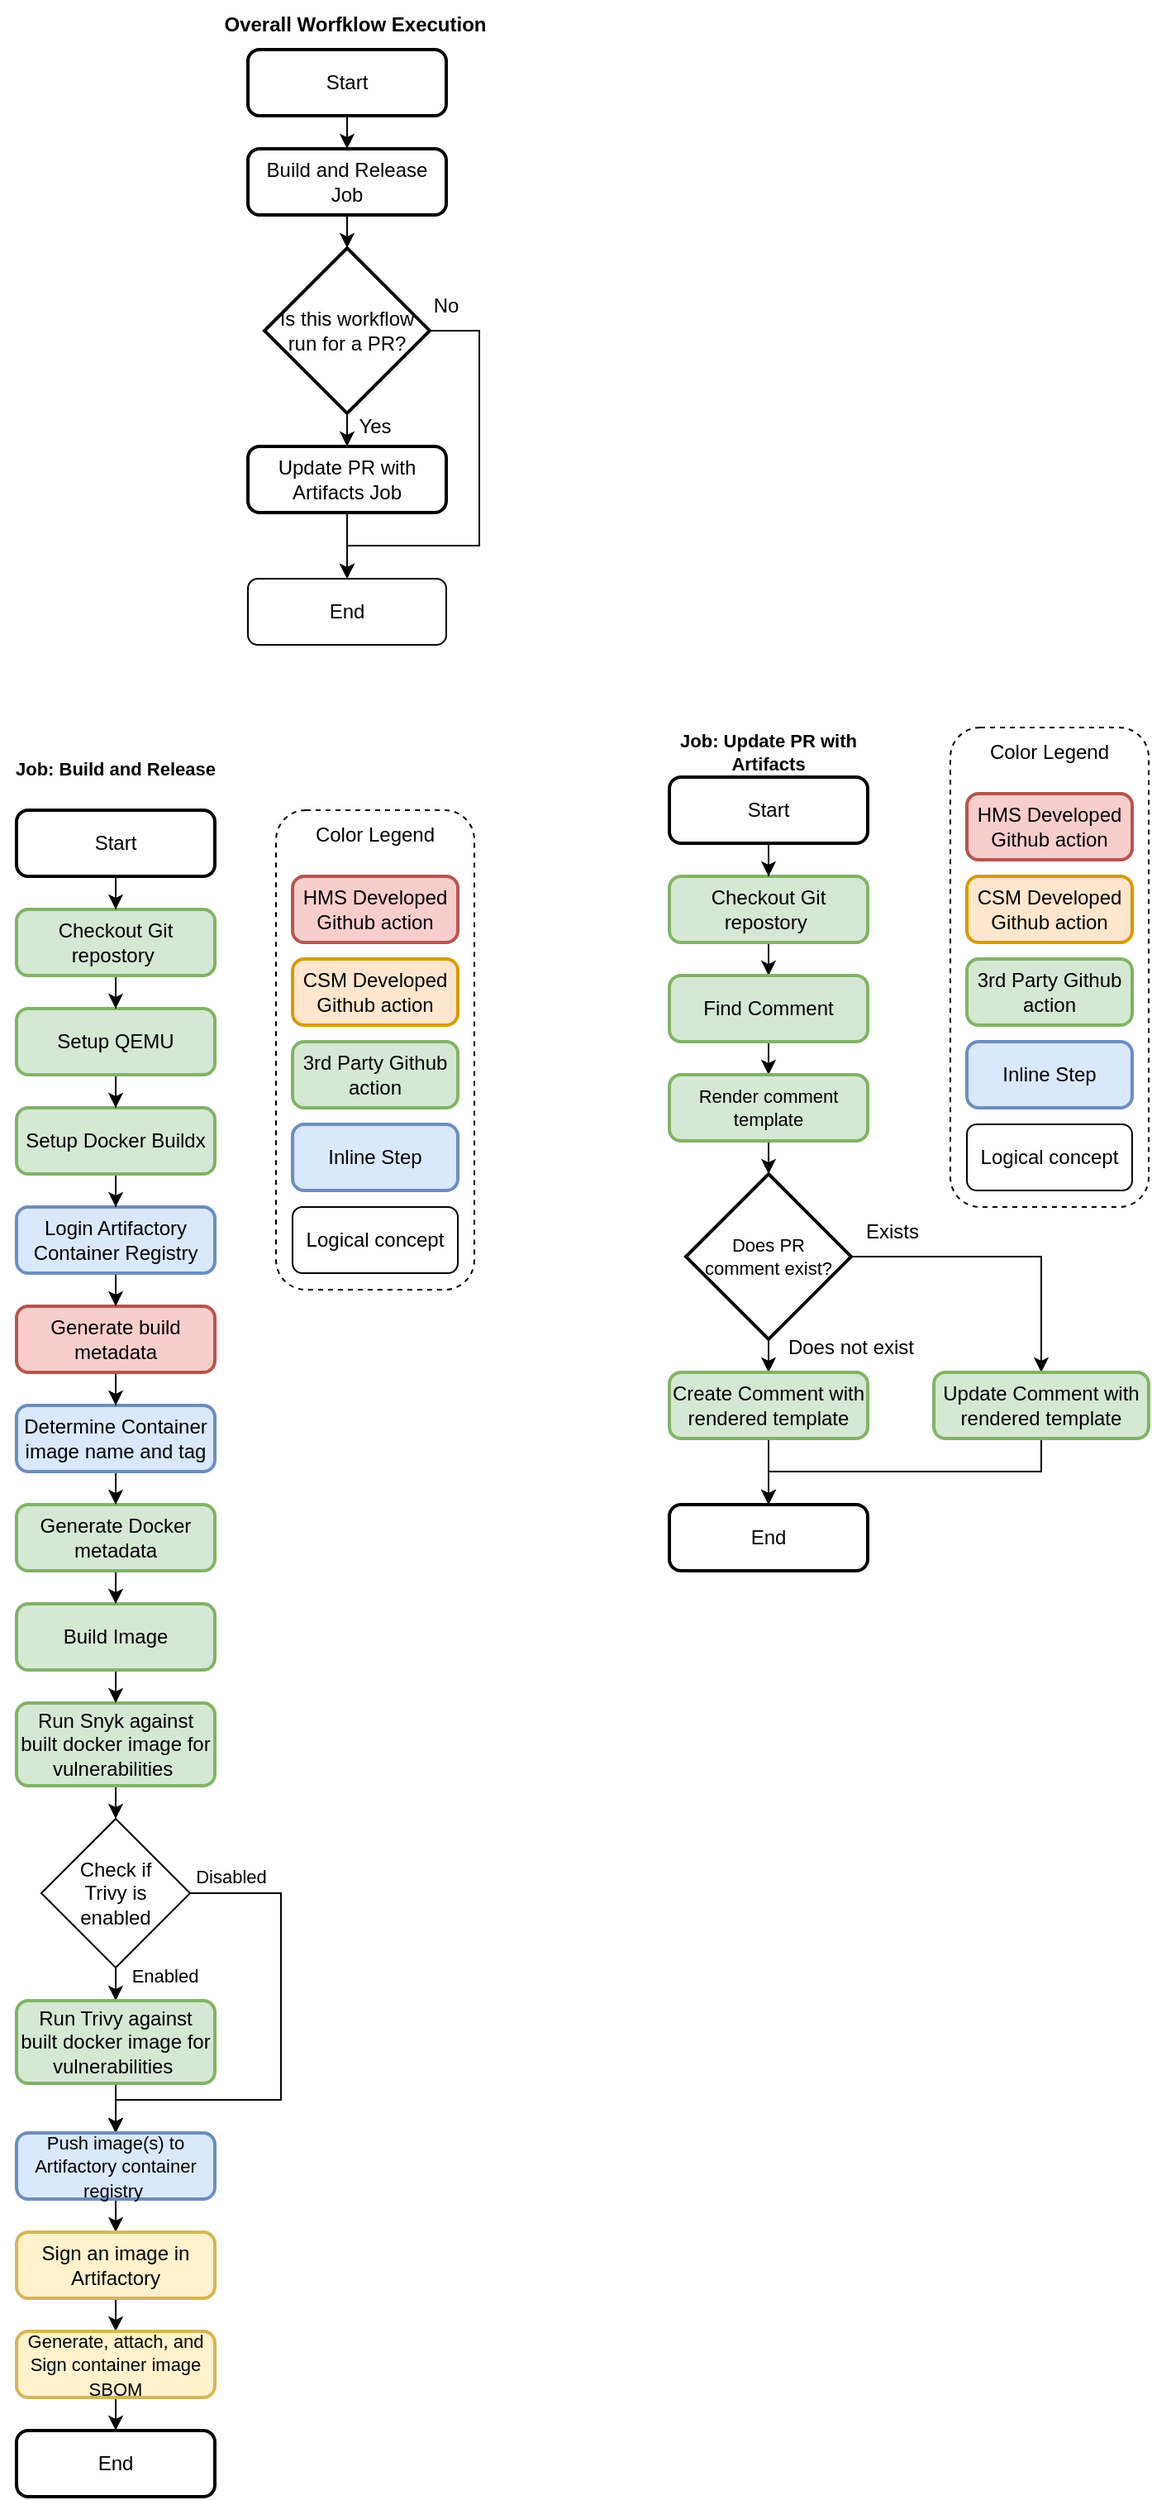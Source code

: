 <mxfile version="16.5.1" type="device"><diagram id="o4WXW5KQGbnm9HeoR6Vp" name="Page-1"><mxGraphModel dx="831" dy="2244" grid="1" gridSize="10" guides="1" tooltips="1" connect="1" arrows="1" fold="1" page="1" pageScale="1" pageWidth="850" pageHeight="1100" math="0" shadow="0"><root><mxCell id="0"/><mxCell id="1" parent="0"/><mxCell id="JnQ1nSgMJFQMU243rHVY-37" style="edgeStyle=orthogonalEdgeStyle;rounded=0;orthogonalLoop=1;jettySize=auto;html=1;exitX=0.5;exitY=1;exitDx=0;exitDy=0;entryX=0.5;entryY=0;entryDx=0;entryDy=0;fontSize=11;" edge="1" parent="1" source="JnQ1nSgMJFQMU243rHVY-11" target="JnQ1nSgMJFQMU243rHVY-22"><mxGeometry relative="1" as="geometry"/></mxCell><mxCell id="JnQ1nSgMJFQMU243rHVY-41" style="edgeStyle=orthogonalEdgeStyle;rounded=0;orthogonalLoop=1;jettySize=auto;html=1;exitX=1;exitY=0.5;exitDx=0;exitDy=0;fontSize=11;" edge="1" parent="1" source="JnQ1nSgMJFQMU243rHVY-11" target="JnQ1nSgMJFQMU243rHVY-23"><mxGeometry relative="1" as="geometry"><Array as="points"><mxPoint x="200" y="755"/><mxPoint x="200" y="880"/><mxPoint x="100" y="880"/></Array></mxGeometry></mxCell><mxCell id="JnQ1nSgMJFQMU243rHVY-11" value="Check if &lt;br&gt;Trivy is &lt;br&gt;enabled" style="rhombus;whiteSpace=wrap;html=1;" vertex="1" parent="1"><mxGeometry x="55" y="710" width="90" height="90" as="geometry"/></mxCell><mxCell id="JnQ1nSgMJFQMU243rHVY-36" style="edgeStyle=orthogonalEdgeStyle;rounded=0;orthogonalLoop=1;jettySize=auto;html=1;exitX=0.5;exitY=1;exitDx=0;exitDy=0;entryX=0.5;entryY=0;entryDx=0;entryDy=0;fontSize=11;" edge="1" parent="1" source="JnQ1nSgMJFQMU243rHVY-12" target="JnQ1nSgMJFQMU243rHVY-11"><mxGeometry relative="1" as="geometry"/></mxCell><mxCell id="JnQ1nSgMJFQMU243rHVY-12" value="&lt;span style=&quot;color: rgb(0 , 0 , 0) ; font-family: &amp;#34;helvetica&amp;#34; ; font-size: 12px ; font-style: normal ; font-weight: 400 ; letter-spacing: normal ; text-align: center ; text-indent: 0px ; text-transform: none ; word-spacing: 0px ; display: inline ; float: none&quot;&gt;Run Snyk against built docker image for vulnerabilities&amp;nbsp;&lt;/span&gt;" style="rounded=1;whiteSpace=wrap;html=1;absoluteArcSize=1;arcSize=14;strokeWidth=2;fillColor=#d5e8d4;strokeColor=#82b366;" vertex="1" parent="1"><mxGeometry x="40" y="640" width="120" height="50" as="geometry"/></mxCell><mxCell id="JnQ1nSgMJFQMU243rHVY-35" style="edgeStyle=orthogonalEdgeStyle;rounded=0;orthogonalLoop=1;jettySize=auto;html=1;exitX=0.5;exitY=1;exitDx=0;exitDy=0;entryX=0.5;entryY=0;entryDx=0;entryDy=0;fontSize=11;" edge="1" parent="1" source="JnQ1nSgMJFQMU243rHVY-13" target="JnQ1nSgMJFQMU243rHVY-12"><mxGeometry relative="1" as="geometry"/></mxCell><mxCell id="JnQ1nSgMJFQMU243rHVY-13" value="&lt;span&gt;Build Image&lt;/span&gt;" style="rounded=1;whiteSpace=wrap;html=1;absoluteArcSize=1;arcSize=14;strokeWidth=2;fillColor=#d5e8d4;strokeColor=#82b366;" vertex="1" parent="1"><mxGeometry x="40" y="580" width="120" height="40" as="geometry"/></mxCell><mxCell id="JnQ1nSgMJFQMU243rHVY-34" style="edgeStyle=orthogonalEdgeStyle;rounded=0;orthogonalLoop=1;jettySize=auto;html=1;exitX=0.5;exitY=1;exitDx=0;exitDy=0;entryX=0.5;entryY=0;entryDx=0;entryDy=0;fontSize=11;" edge="1" parent="1" source="JnQ1nSgMJFQMU243rHVY-14" target="JnQ1nSgMJFQMU243rHVY-13"><mxGeometry relative="1" as="geometry"/></mxCell><mxCell id="JnQ1nSgMJFQMU243rHVY-14" value="&lt;span style=&quot;color: rgb(0 , 0 , 0) ; font-family: &amp;#34;helvetica&amp;#34; ; font-size: 12px ; font-style: normal ; font-weight: 400 ; letter-spacing: normal ; text-align: center ; text-indent: 0px ; text-transform: none ; word-spacing: 0px ; display: inline ; float: none&quot;&gt;Generate Docker metadata&lt;/span&gt;" style="rounded=1;whiteSpace=wrap;html=1;absoluteArcSize=1;arcSize=14;strokeWidth=2;fillColor=#d5e8d4;strokeColor=#82b366;" vertex="1" parent="1"><mxGeometry x="40" y="520" width="120" height="40" as="geometry"/></mxCell><mxCell id="JnQ1nSgMJFQMU243rHVY-33" style="edgeStyle=orthogonalEdgeStyle;rounded=0;orthogonalLoop=1;jettySize=auto;html=1;exitX=0.5;exitY=1;exitDx=0;exitDy=0;entryX=0.5;entryY=0;entryDx=0;entryDy=0;fontSize=11;" edge="1" parent="1" source="JnQ1nSgMJFQMU243rHVY-15" target="JnQ1nSgMJFQMU243rHVY-14"><mxGeometry relative="1" as="geometry"/></mxCell><mxCell id="JnQ1nSgMJFQMU243rHVY-15" value="&lt;span style=&quot;color: rgb(0 , 0 , 0) ; font-family: &amp;#34;helvetica&amp;#34; ; font-size: 12px ; font-style: normal ; font-weight: 400 ; letter-spacing: normal ; text-align: center ; text-indent: 0px ; text-transform: none ; word-spacing: 0px ; display: inline ; float: none&quot;&gt;Determine Container image name and tag&lt;/span&gt;" style="rounded=1;whiteSpace=wrap;html=1;absoluteArcSize=1;arcSize=14;strokeWidth=2;fillColor=#dae8fc;strokeColor=#6c8ebf;" vertex="1" parent="1"><mxGeometry x="40" y="460" width="120" height="40" as="geometry"/></mxCell><mxCell id="JnQ1nSgMJFQMU243rHVY-32" style="edgeStyle=orthogonalEdgeStyle;rounded=0;orthogonalLoop=1;jettySize=auto;html=1;exitX=0.5;exitY=1;exitDx=0;exitDy=0;fontSize=11;" edge="1" parent="1" source="JnQ1nSgMJFQMU243rHVY-16" target="JnQ1nSgMJFQMU243rHVY-15"><mxGeometry relative="1" as="geometry"/></mxCell><mxCell id="JnQ1nSgMJFQMU243rHVY-16" value="&lt;span style=&quot;color: rgb(0 , 0 , 0) ; font-family: &amp;#34;helvetica&amp;#34; ; font-size: 12px ; font-style: normal ; font-weight: 400 ; letter-spacing: normal ; text-align: center ; text-indent: 0px ; text-transform: none ; word-spacing: 0px ; display: inline ; float: none&quot;&gt;Generate build metadata&lt;/span&gt;" style="rounded=1;whiteSpace=wrap;html=1;absoluteArcSize=1;arcSize=14;strokeWidth=2;fillColor=#f8cecc;strokeColor=#b85450;" vertex="1" parent="1"><mxGeometry x="40" y="400" width="120" height="40" as="geometry"/></mxCell><mxCell id="JnQ1nSgMJFQMU243rHVY-31" style="edgeStyle=orthogonalEdgeStyle;rounded=0;orthogonalLoop=1;jettySize=auto;html=1;exitX=0.5;exitY=1;exitDx=0;exitDy=0;entryX=0.5;entryY=0;entryDx=0;entryDy=0;fontSize=11;" edge="1" parent="1" source="JnQ1nSgMJFQMU243rHVY-17" target="JnQ1nSgMJFQMU243rHVY-16"><mxGeometry relative="1" as="geometry"/></mxCell><mxCell id="JnQ1nSgMJFQMU243rHVY-17" value="&lt;span style=&quot;color: rgb(0 , 0 , 0) ; font-family: &amp;#34;helvetica&amp;#34; ; font-size: 12px ; font-style: normal ; font-weight: 400 ; letter-spacing: normal ; text-align: center ; text-indent: 0px ; text-transform: none ; word-spacing: 0px ; display: inline ; float: none&quot;&gt;Login Artifactory Container Registry&lt;/span&gt;" style="rounded=1;whiteSpace=wrap;html=1;absoluteArcSize=1;arcSize=14;strokeWidth=2;fillColor=#dae8fc;strokeColor=#6c8ebf;" vertex="1" parent="1"><mxGeometry x="40" y="340" width="120" height="40" as="geometry"/></mxCell><mxCell id="JnQ1nSgMJFQMU243rHVY-30" style="edgeStyle=orthogonalEdgeStyle;rounded=0;orthogonalLoop=1;jettySize=auto;html=1;exitX=0.5;exitY=1;exitDx=0;exitDy=0;fontSize=11;" edge="1" parent="1" source="JnQ1nSgMJFQMU243rHVY-18" target="JnQ1nSgMJFQMU243rHVY-17"><mxGeometry relative="1" as="geometry"/></mxCell><mxCell id="JnQ1nSgMJFQMU243rHVY-18" value="&lt;span&gt;Setup Docker Buildx&lt;/span&gt;" style="rounded=1;whiteSpace=wrap;html=1;absoluteArcSize=1;arcSize=14;strokeWidth=2;fillColor=#d5e8d4;strokeColor=#82b366;" vertex="1" parent="1"><mxGeometry x="40" y="280" width="120" height="40" as="geometry"/></mxCell><mxCell id="JnQ1nSgMJFQMU243rHVY-29" style="edgeStyle=orthogonalEdgeStyle;rounded=0;orthogonalLoop=1;jettySize=auto;html=1;exitX=0.5;exitY=1;exitDx=0;exitDy=0;fontSize=11;" edge="1" parent="1" source="JnQ1nSgMJFQMU243rHVY-19" target="JnQ1nSgMJFQMU243rHVY-18"><mxGeometry relative="1" as="geometry"/></mxCell><mxCell id="JnQ1nSgMJFQMU243rHVY-19" value="&lt;span&gt;Setup QEMU&lt;/span&gt;" style="rounded=1;whiteSpace=wrap;html=1;absoluteArcSize=1;arcSize=14;strokeWidth=2;fillColor=#d5e8d4;strokeColor=#82b366;" vertex="1" parent="1"><mxGeometry x="40" y="220" width="120" height="40" as="geometry"/></mxCell><mxCell id="JnQ1nSgMJFQMU243rHVY-28" style="edgeStyle=orthogonalEdgeStyle;rounded=0;orthogonalLoop=1;jettySize=auto;html=1;exitX=0.5;exitY=1;exitDx=0;exitDy=0;fontSize=11;" edge="1" parent="1" source="JnQ1nSgMJFQMU243rHVY-20" target="JnQ1nSgMJFQMU243rHVY-19"><mxGeometry relative="1" as="geometry"/></mxCell><mxCell id="JnQ1nSgMJFQMU243rHVY-20" value="&lt;span&gt;Checkout Git repostory&amp;nbsp;&lt;/span&gt;" style="rounded=1;whiteSpace=wrap;html=1;absoluteArcSize=1;arcSize=14;strokeWidth=2;fillColor=#d5e8d4;strokeColor=#82b366;" vertex="1" parent="1"><mxGeometry x="40" y="160" width="120" height="40" as="geometry"/></mxCell><mxCell id="JnQ1nSgMJFQMU243rHVY-27" style="edgeStyle=orthogonalEdgeStyle;rounded=0;orthogonalLoop=1;jettySize=auto;html=1;exitX=0.5;exitY=1;exitDx=0;exitDy=0;fontSize=11;" edge="1" parent="1" source="JnQ1nSgMJFQMU243rHVY-21" target="JnQ1nSgMJFQMU243rHVY-20"><mxGeometry relative="1" as="geometry"/></mxCell><mxCell id="JnQ1nSgMJFQMU243rHVY-21" value="Start" style="rounded=1;whiteSpace=wrap;html=1;absoluteArcSize=1;arcSize=14;strokeWidth=2;" vertex="1" parent="1"><mxGeometry x="40" y="100" width="120" height="40" as="geometry"/></mxCell><mxCell id="JnQ1nSgMJFQMU243rHVY-40" style="edgeStyle=orthogonalEdgeStyle;rounded=0;orthogonalLoop=1;jettySize=auto;html=1;exitX=0.5;exitY=1;exitDx=0;exitDy=0;fontSize=11;" edge="1" parent="1" source="JnQ1nSgMJFQMU243rHVY-22" target="JnQ1nSgMJFQMU243rHVY-23"><mxGeometry relative="1" as="geometry"/></mxCell><mxCell id="JnQ1nSgMJFQMU243rHVY-22" value="&lt;span style=&quot;color: rgb(0 , 0 , 0) ; font-family: &amp;#34;helvetica&amp;#34; ; font-size: 12px ; font-style: normal ; font-weight: 400 ; letter-spacing: normal ; text-align: center ; text-indent: 0px ; text-transform: none ; word-spacing: 0px ; display: inline ; float: none&quot;&gt;Run Trivy against built docker image for vulnerabilities&amp;nbsp;&lt;/span&gt;" style="rounded=1;whiteSpace=wrap;html=1;absoluteArcSize=1;arcSize=14;strokeWidth=2;fillColor=#d5e8d4;strokeColor=#82b366;" vertex="1" parent="1"><mxGeometry x="40" y="820" width="120" height="50" as="geometry"/></mxCell><mxCell id="JnQ1nSgMJFQMU243rHVY-38" style="edgeStyle=orthogonalEdgeStyle;rounded=0;orthogonalLoop=1;jettySize=auto;html=1;exitX=0.5;exitY=1;exitDx=0;exitDy=0;entryX=0.5;entryY=0;entryDx=0;entryDy=0;fontSize=11;" edge="1" parent="1" source="JnQ1nSgMJFQMU243rHVY-23" target="JnQ1nSgMJFQMU243rHVY-24"><mxGeometry relative="1" as="geometry"/></mxCell><mxCell id="JnQ1nSgMJFQMU243rHVY-23" value="&lt;font style=&quot;font-size: 11px&quot;&gt;Push image(s) to Artifactory container registry&amp;nbsp;&lt;/font&gt;" style="rounded=1;whiteSpace=wrap;html=1;absoluteArcSize=1;arcSize=14;strokeWidth=2;fillColor=#dae8fc;strokeColor=#6c8ebf;" vertex="1" parent="1"><mxGeometry x="40" y="900" width="120" height="40" as="geometry"/></mxCell><mxCell id="JnQ1nSgMJFQMU243rHVY-39" style="edgeStyle=orthogonalEdgeStyle;rounded=0;orthogonalLoop=1;jettySize=auto;html=1;exitX=0.5;exitY=1;exitDx=0;exitDy=0;entryX=0.5;entryY=0;entryDx=0;entryDy=0;fontSize=11;" edge="1" parent="1" source="JnQ1nSgMJFQMU243rHVY-24" target="JnQ1nSgMJFQMU243rHVY-25"><mxGeometry relative="1" as="geometry"/></mxCell><mxCell id="JnQ1nSgMJFQMU243rHVY-24" value="Sign an image in Artifactory" style="rounded=1;whiteSpace=wrap;html=1;absoluteArcSize=1;arcSize=14;strokeWidth=2;fillColor=#fff2cc;strokeColor=#d6b656;" vertex="1" parent="1"><mxGeometry x="40" y="960" width="120" height="40" as="geometry"/></mxCell><mxCell id="JnQ1nSgMJFQMU243rHVY-55" style="edgeStyle=orthogonalEdgeStyle;rounded=0;orthogonalLoop=1;jettySize=auto;html=1;exitX=0.5;exitY=1;exitDx=0;exitDy=0;fontSize=12;" edge="1" parent="1" source="JnQ1nSgMJFQMU243rHVY-25" target="JnQ1nSgMJFQMU243rHVY-54"><mxGeometry relative="1" as="geometry"/></mxCell><mxCell id="JnQ1nSgMJFQMU243rHVY-25" value="&lt;font style=&quot;font-size: 11px&quot;&gt;Generate, attach, and Sign container image SBOM&lt;/font&gt;" style="rounded=1;whiteSpace=wrap;html=1;absoluteArcSize=1;arcSize=14;strokeWidth=2;fillColor=#fff2cc;strokeColor=#d6b656;" vertex="1" parent="1"><mxGeometry x="40" y="1020" width="120" height="40" as="geometry"/></mxCell><mxCell id="JnQ1nSgMJFQMU243rHVY-26" value="&lt;b&gt;Job: Build and Release&lt;/b&gt;" style="text;html=1;strokeColor=none;fillColor=none;align=center;verticalAlign=middle;whiteSpace=wrap;rounded=0;fontSize=11;" vertex="1" parent="1"><mxGeometry x="30" y="60" width="140" height="30" as="geometry"/></mxCell><mxCell id="JnQ1nSgMJFQMU243rHVY-42" value="Disabled" style="text;html=1;strokeColor=none;fillColor=none;align=center;verticalAlign=middle;whiteSpace=wrap;rounded=0;fontSize=11;" vertex="1" parent="1"><mxGeometry x="140" y="730" width="60" height="30" as="geometry"/></mxCell><mxCell id="JnQ1nSgMJFQMU243rHVY-43" value="Enabled" style="text;html=1;strokeColor=none;fillColor=none;align=center;verticalAlign=middle;whiteSpace=wrap;rounded=0;fontSize=11;" vertex="1" parent="1"><mxGeometry x="100" y="790" width="60" height="30" as="geometry"/></mxCell><mxCell id="JnQ1nSgMJFQMU243rHVY-44" value="&lt;b&gt;Job: Update PR with Artifacts&lt;/b&gt;" style="text;html=1;strokeColor=none;fillColor=none;align=center;verticalAlign=middle;whiteSpace=wrap;rounded=0;fontSize=11;" vertex="1" parent="1"><mxGeometry x="425" y="50" width="140" height="30" as="geometry"/></mxCell><mxCell id="JnQ1nSgMJFQMU243rHVY-57" style="edgeStyle=orthogonalEdgeStyle;rounded=0;orthogonalLoop=1;jettySize=auto;html=1;exitX=0.5;exitY=1;exitDx=0;exitDy=0;fontSize=12;" edge="1" parent="1" source="JnQ1nSgMJFQMU243rHVY-45" target="JnQ1nSgMJFQMU243rHVY-49"><mxGeometry relative="1" as="geometry"/></mxCell><mxCell id="JnQ1nSgMJFQMU243rHVY-45" value="&lt;span&gt;Checkout Git repostory&amp;nbsp;&lt;/span&gt;" style="rounded=1;whiteSpace=wrap;html=1;absoluteArcSize=1;arcSize=14;strokeWidth=2;fillColor=#d5e8d4;strokeColor=#82b366;" vertex="1" parent="1"><mxGeometry x="435" y="140" width="120" height="40" as="geometry"/></mxCell><mxCell id="JnQ1nSgMJFQMU243rHVY-46" style="edgeStyle=orthogonalEdgeStyle;rounded=0;orthogonalLoop=1;jettySize=auto;html=1;exitX=0.5;exitY=1;exitDx=0;exitDy=0;fontSize=11;" edge="1" parent="1" source="JnQ1nSgMJFQMU243rHVY-47" target="JnQ1nSgMJFQMU243rHVY-45"><mxGeometry relative="1" as="geometry"/></mxCell><mxCell id="JnQ1nSgMJFQMU243rHVY-47" value="Start" style="rounded=1;whiteSpace=wrap;html=1;absoluteArcSize=1;arcSize=14;strokeWidth=2;" vertex="1" parent="1"><mxGeometry x="435" y="80" width="120" height="40" as="geometry"/></mxCell><mxCell id="JnQ1nSgMJFQMU243rHVY-58" style="edgeStyle=orthogonalEdgeStyle;rounded=0;orthogonalLoop=1;jettySize=auto;html=1;exitX=0.5;exitY=1;exitDx=0;exitDy=0;fontSize=12;" edge="1" parent="1" source="JnQ1nSgMJFQMU243rHVY-49" target="JnQ1nSgMJFQMU243rHVY-50"><mxGeometry relative="1" as="geometry"/></mxCell><mxCell id="JnQ1nSgMJFQMU243rHVY-49" value="&lt;span&gt;Find Comment&lt;/span&gt;" style="rounded=1;whiteSpace=wrap;html=1;absoluteArcSize=1;arcSize=14;strokeWidth=2;fillColor=#d5e8d4;strokeColor=#82b366;" vertex="1" parent="1"><mxGeometry x="435" y="200" width="120" height="40" as="geometry"/></mxCell><mxCell id="JnQ1nSgMJFQMU243rHVY-59" style="edgeStyle=orthogonalEdgeStyle;rounded=0;orthogonalLoop=1;jettySize=auto;html=1;exitX=0.5;exitY=1;exitDx=0;exitDy=0;entryX=0.5;entryY=0;entryDx=0;entryDy=0;entryPerimeter=0;fontSize=12;" edge="1" parent="1" source="JnQ1nSgMJFQMU243rHVY-50" target="JnQ1nSgMJFQMU243rHVY-51"><mxGeometry relative="1" as="geometry"/></mxCell><mxCell id="JnQ1nSgMJFQMU243rHVY-50" value="Render comment template" style="rounded=1;whiteSpace=wrap;html=1;absoluteArcSize=1;arcSize=14;strokeWidth=2;fontSize=11;fillColor=#d5e8d4;strokeColor=#82b366;" vertex="1" parent="1"><mxGeometry x="435" y="260" width="120" height="40" as="geometry"/></mxCell><mxCell id="JnQ1nSgMJFQMU243rHVY-60" style="edgeStyle=orthogonalEdgeStyle;rounded=0;orthogonalLoop=1;jettySize=auto;html=1;exitX=0.5;exitY=1;exitDx=0;exitDy=0;exitPerimeter=0;fontSize=12;" edge="1" parent="1" source="JnQ1nSgMJFQMU243rHVY-51" target="JnQ1nSgMJFQMU243rHVY-52"><mxGeometry relative="1" as="geometry"/></mxCell><mxCell id="JnQ1nSgMJFQMU243rHVY-61" style="edgeStyle=orthogonalEdgeStyle;rounded=0;orthogonalLoop=1;jettySize=auto;html=1;exitX=1;exitY=0.5;exitDx=0;exitDy=0;exitPerimeter=0;fontSize=12;" edge="1" parent="1" source="JnQ1nSgMJFQMU243rHVY-51" target="JnQ1nSgMJFQMU243rHVY-53"><mxGeometry relative="1" as="geometry"/></mxCell><mxCell id="JnQ1nSgMJFQMU243rHVY-51" value="Does PR &lt;br&gt;comment exist?" style="strokeWidth=2;html=1;shape=mxgraph.flowchart.decision;whiteSpace=wrap;fontSize=11;" vertex="1" parent="1"><mxGeometry x="445" y="320" width="100" height="100" as="geometry"/></mxCell><mxCell id="JnQ1nSgMJFQMU243rHVY-62" style="edgeStyle=orthogonalEdgeStyle;rounded=0;orthogonalLoop=1;jettySize=auto;html=1;exitX=0.5;exitY=1;exitDx=0;exitDy=0;fontSize=12;" edge="1" parent="1" source="JnQ1nSgMJFQMU243rHVY-52" target="JnQ1nSgMJFQMU243rHVY-56"><mxGeometry relative="1" as="geometry"/></mxCell><mxCell id="JnQ1nSgMJFQMU243rHVY-52" value="&lt;span&gt;Create Comment with rendered template&lt;/span&gt;" style="rounded=1;whiteSpace=wrap;html=1;absoluteArcSize=1;arcSize=14;strokeWidth=2;fillColor=#d5e8d4;strokeColor=#82b366;" vertex="1" parent="1"><mxGeometry x="435" y="440" width="120" height="40" as="geometry"/></mxCell><mxCell id="JnQ1nSgMJFQMU243rHVY-63" style="edgeStyle=orthogonalEdgeStyle;rounded=0;orthogonalLoop=1;jettySize=auto;html=1;exitX=0.5;exitY=1;exitDx=0;exitDy=0;entryX=0.5;entryY=0;entryDx=0;entryDy=0;fontSize=12;" edge="1" parent="1" source="JnQ1nSgMJFQMU243rHVY-53" target="JnQ1nSgMJFQMU243rHVY-56"><mxGeometry relative="1" as="geometry"/></mxCell><mxCell id="JnQ1nSgMJFQMU243rHVY-53" value="Update Comment with rendered template" style="rounded=1;whiteSpace=wrap;html=1;absoluteArcSize=1;arcSize=14;strokeWidth=2;fillColor=#d5e8d4;strokeColor=#82b366;" vertex="1" parent="1"><mxGeometry x="595" y="440" width="130" height="40" as="geometry"/></mxCell><mxCell id="JnQ1nSgMJFQMU243rHVY-54" value="End" style="rounded=1;whiteSpace=wrap;html=1;absoluteArcSize=1;arcSize=14;strokeWidth=2;" vertex="1" parent="1"><mxGeometry x="40" y="1080" width="120" height="40" as="geometry"/></mxCell><mxCell id="JnQ1nSgMJFQMU243rHVY-56" value="End" style="rounded=1;whiteSpace=wrap;html=1;absoluteArcSize=1;arcSize=14;strokeWidth=2;" vertex="1" parent="1"><mxGeometry x="435" y="520" width="120" height="40" as="geometry"/></mxCell><mxCell id="JnQ1nSgMJFQMU243rHVY-64" value="Does not exist" style="text;html=1;strokeColor=none;fillColor=none;align=center;verticalAlign=middle;whiteSpace=wrap;rounded=0;fontSize=12;" vertex="1" parent="1"><mxGeometry x="495" y="410" width="100" height="30" as="geometry"/></mxCell><mxCell id="JnQ1nSgMJFQMU243rHVY-65" value="Exists" style="text;html=1;strokeColor=none;fillColor=none;align=center;verticalAlign=middle;whiteSpace=wrap;rounded=0;fontSize=12;" vertex="1" parent="1"><mxGeometry x="520" y="340" width="100" height="30" as="geometry"/></mxCell><mxCell id="JnQ1nSgMJFQMU243rHVY-66" value="&lt;b&gt;Overall Worfklow Execution&lt;/b&gt;" style="text;html=1;strokeColor=none;fillColor=none;align=center;verticalAlign=middle;whiteSpace=wrap;rounded=0;" vertex="1" parent="1"><mxGeometry x="160" y="-390" width="170" height="30" as="geometry"/></mxCell><mxCell id="JnQ1nSgMJFQMU243rHVY-71" style="edgeStyle=orthogonalEdgeStyle;rounded=0;orthogonalLoop=1;jettySize=auto;html=1;exitX=0.5;exitY=1;exitDx=0;exitDy=0;entryX=0.5;entryY=0;entryDx=0;entryDy=0;entryPerimeter=0;fontSize=12;" edge="1" parent="1" source="JnQ1nSgMJFQMU243rHVY-67" target="JnQ1nSgMJFQMU243rHVY-70"><mxGeometry relative="1" as="geometry"/></mxCell><mxCell id="JnQ1nSgMJFQMU243rHVY-67" value="Build and Release Job" style="rounded=1;whiteSpace=wrap;html=1;absoluteArcSize=1;arcSize=14;strokeWidth=2;" vertex="1" parent="1"><mxGeometry x="180" y="-300" width="120" height="40" as="geometry"/></mxCell><mxCell id="JnQ1nSgMJFQMU243rHVY-68" style="edgeStyle=orthogonalEdgeStyle;rounded=0;orthogonalLoop=1;jettySize=auto;html=1;exitX=0.5;exitY=1;exitDx=0;exitDy=0;entryX=0.5;entryY=0;entryDx=0;entryDy=0;" edge="1" parent="1" source="JnQ1nSgMJFQMU243rHVY-69" target="JnQ1nSgMJFQMU243rHVY-67"><mxGeometry relative="1" as="geometry"/></mxCell><mxCell id="JnQ1nSgMJFQMU243rHVY-69" value="Start" style="rounded=1;whiteSpace=wrap;html=1;absoluteArcSize=1;arcSize=14;strokeWidth=2;" vertex="1" parent="1"><mxGeometry x="180" y="-360" width="120" height="40" as="geometry"/></mxCell><mxCell id="JnQ1nSgMJFQMU243rHVY-74" style="edgeStyle=orthogonalEdgeStyle;rounded=0;orthogonalLoop=1;jettySize=auto;html=1;exitX=0.5;exitY=1;exitDx=0;exitDy=0;exitPerimeter=0;entryX=0.5;entryY=0;entryDx=0;entryDy=0;fontSize=12;" edge="1" parent="1" source="JnQ1nSgMJFQMU243rHVY-70" target="JnQ1nSgMJFQMU243rHVY-73"><mxGeometry relative="1" as="geometry"/></mxCell><mxCell id="JnQ1nSgMJFQMU243rHVY-77" style="edgeStyle=orthogonalEdgeStyle;rounded=0;orthogonalLoop=1;jettySize=auto;html=1;exitX=1;exitY=0.5;exitDx=0;exitDy=0;exitPerimeter=0;entryX=0.5;entryY=0;entryDx=0;entryDy=0;fontSize=12;" edge="1" parent="1" source="JnQ1nSgMJFQMU243rHVY-70" target="JnQ1nSgMJFQMU243rHVY-75"><mxGeometry relative="1" as="geometry"><Array as="points"><mxPoint x="320" y="-190"/><mxPoint x="320" y="-60"/><mxPoint x="240" y="-60"/></Array></mxGeometry></mxCell><mxCell id="JnQ1nSgMJFQMU243rHVY-70" value="Is this workflow run for a PR?" style="strokeWidth=2;html=1;shape=mxgraph.flowchart.decision;whiteSpace=wrap;fontSize=12;" vertex="1" parent="1"><mxGeometry x="190" y="-240" width="100" height="100" as="geometry"/></mxCell><mxCell id="JnQ1nSgMJFQMU243rHVY-76" style="edgeStyle=orthogonalEdgeStyle;rounded=0;orthogonalLoop=1;jettySize=auto;html=1;exitX=0.5;exitY=1;exitDx=0;exitDy=0;entryX=0.5;entryY=0;entryDx=0;entryDy=0;fontSize=12;" edge="1" parent="1" source="JnQ1nSgMJFQMU243rHVY-73" target="JnQ1nSgMJFQMU243rHVY-75"><mxGeometry relative="1" as="geometry"/></mxCell><mxCell id="JnQ1nSgMJFQMU243rHVY-73" value="Update PR with Artifacts Job" style="rounded=1;whiteSpace=wrap;html=1;absoluteArcSize=1;arcSize=14;strokeWidth=2;" vertex="1" parent="1"><mxGeometry x="180" y="-120" width="120" height="40" as="geometry"/></mxCell><mxCell id="JnQ1nSgMJFQMU243rHVY-75" value="End" style="rounded=1;whiteSpace=wrap;html=1;" vertex="1" parent="1"><mxGeometry x="180" y="-40" width="120" height="40" as="geometry"/></mxCell><mxCell id="JnQ1nSgMJFQMU243rHVY-78" value="Yes" style="text;html=1;strokeColor=none;fillColor=none;align=center;verticalAlign=middle;whiteSpace=wrap;rounded=0;fontSize=12;" vertex="1" parent="1"><mxGeometry x="227" y="-147" width="60" height="30" as="geometry"/></mxCell><mxCell id="JnQ1nSgMJFQMU243rHVY-79" value="No" style="text;html=1;strokeColor=none;fillColor=none;align=center;verticalAlign=middle;whiteSpace=wrap;rounded=0;fontSize=12;" vertex="1" parent="1"><mxGeometry x="270" y="-220" width="60" height="30" as="geometry"/></mxCell><mxCell id="JnQ1nSgMJFQMU243rHVY-80" value="" style="rounded=1;whiteSpace=wrap;html=1;dashed=1;" vertex="1" parent="1"><mxGeometry x="605" y="50" width="120" height="290" as="geometry"/></mxCell><mxCell id="JnQ1nSgMJFQMU243rHVY-81" value="3rd Party Github action" style="rounded=1;whiteSpace=wrap;html=1;absoluteArcSize=1;arcSize=14;strokeWidth=2;fillColor=#d5e8d4;strokeColor=#82b366;" vertex="1" parent="1"><mxGeometry x="615" y="190" width="100" height="40" as="geometry"/></mxCell><mxCell id="JnQ1nSgMJFQMU243rHVY-82" value="HMS Developed Github action" style="rounded=1;whiteSpace=wrap;html=1;absoluteArcSize=1;arcSize=14;strokeWidth=2;fillColor=#f8cecc;strokeColor=#b85450;" vertex="1" parent="1"><mxGeometry x="615" y="90" width="100" height="40" as="geometry"/></mxCell><mxCell id="JnQ1nSgMJFQMU243rHVY-83" value="Inline Step" style="rounded=1;whiteSpace=wrap;html=1;absoluteArcSize=1;arcSize=14;strokeWidth=2;fillColor=#dae8fc;strokeColor=#6c8ebf;" vertex="1" parent="1"><mxGeometry x="615" y="240" width="100" height="40" as="geometry"/></mxCell><mxCell id="JnQ1nSgMJFQMU243rHVY-84" value="CSM Developed Github action" style="rounded=1;whiteSpace=wrap;html=1;absoluteArcSize=1;arcSize=14;strokeWidth=2;fillColor=#ffe6cc;strokeColor=#d79b00;" vertex="1" parent="1"><mxGeometry x="615" y="140" width="100" height="40" as="geometry"/></mxCell><mxCell id="JnQ1nSgMJFQMU243rHVY-85" value="Logical concept" style="rounded=1;whiteSpace=wrap;html=1;" vertex="1" parent="1"><mxGeometry x="615" y="290" width="100" height="40" as="geometry"/></mxCell><mxCell id="JnQ1nSgMJFQMU243rHVY-86" value="Color Legend" style="text;html=1;strokeColor=none;fillColor=none;align=center;verticalAlign=middle;whiteSpace=wrap;rounded=0;" vertex="1" parent="1"><mxGeometry x="615" y="50" width="100" height="30" as="geometry"/></mxCell><mxCell id="JnQ1nSgMJFQMU243rHVY-87" value="" style="rounded=1;whiteSpace=wrap;html=1;dashed=1;" vertex="1" parent="1"><mxGeometry x="197" y="100" width="120" height="290" as="geometry"/></mxCell><mxCell id="JnQ1nSgMJFQMU243rHVY-88" value="3rd Party Github action" style="rounded=1;whiteSpace=wrap;html=1;absoluteArcSize=1;arcSize=14;strokeWidth=2;fillColor=#d5e8d4;strokeColor=#82b366;" vertex="1" parent="1"><mxGeometry x="207" y="240" width="100" height="40" as="geometry"/></mxCell><mxCell id="JnQ1nSgMJFQMU243rHVY-89" value="HMS Developed Github action" style="rounded=1;whiteSpace=wrap;html=1;absoluteArcSize=1;arcSize=14;strokeWidth=2;fillColor=#f8cecc;strokeColor=#b85450;" vertex="1" parent="1"><mxGeometry x="207" y="140" width="100" height="40" as="geometry"/></mxCell><mxCell id="JnQ1nSgMJFQMU243rHVY-90" value="Inline Step" style="rounded=1;whiteSpace=wrap;html=1;absoluteArcSize=1;arcSize=14;strokeWidth=2;fillColor=#dae8fc;strokeColor=#6c8ebf;" vertex="1" parent="1"><mxGeometry x="207" y="290" width="100" height="40" as="geometry"/></mxCell><mxCell id="JnQ1nSgMJFQMU243rHVY-91" value="CSM Developed Github action" style="rounded=1;whiteSpace=wrap;html=1;absoluteArcSize=1;arcSize=14;strokeWidth=2;fillColor=#ffe6cc;strokeColor=#d79b00;" vertex="1" parent="1"><mxGeometry x="207" y="190" width="100" height="40" as="geometry"/></mxCell><mxCell id="JnQ1nSgMJFQMU243rHVY-92" value="Logical concept" style="rounded=1;whiteSpace=wrap;html=1;" vertex="1" parent="1"><mxGeometry x="207" y="340" width="100" height="40" as="geometry"/></mxCell><mxCell id="JnQ1nSgMJFQMU243rHVY-93" value="Color Legend" style="text;html=1;strokeColor=none;fillColor=none;align=center;verticalAlign=middle;whiteSpace=wrap;rounded=0;" vertex="1" parent="1"><mxGeometry x="207" y="100" width="100" height="30" as="geometry"/></mxCell></root></mxGraphModel></diagram></mxfile>